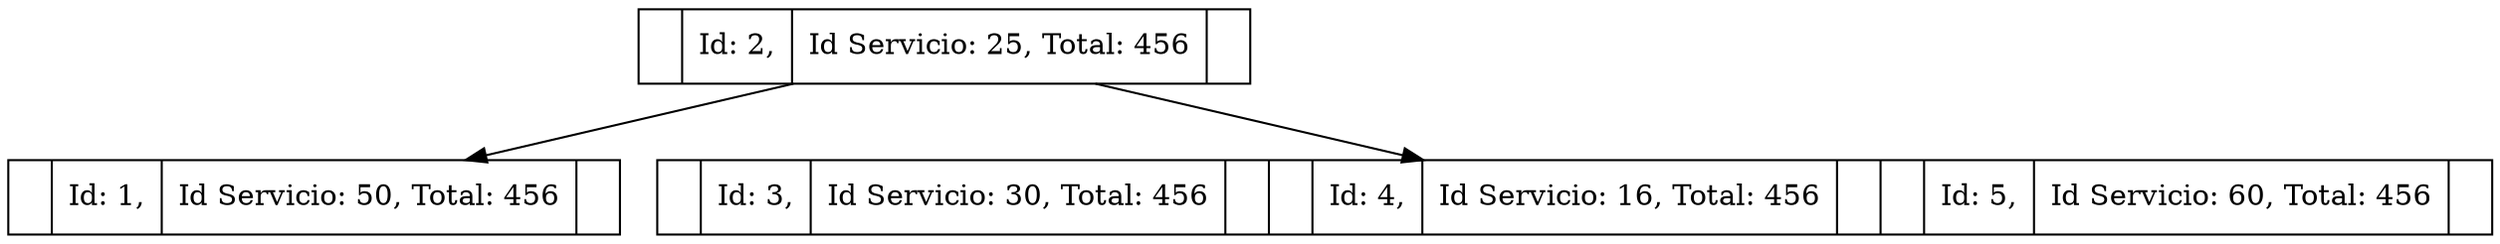 digraph G {
node [shape=record];
47891719 [label="
<f0> |Id: 2, |Id Servicio: 25, Total: 456|<f1>"];47891719 -> 28372289;
28372289 [label="
<f0> |Id: 1, |Id Servicio: 50, Total: 456|<f1>"];47891719 -> 54024015;
54024015 [label="
<f0> |Id: 3, |Id Servicio: 30, Total: 456||<f1> |Id: 4, |Id Servicio: 16, Total: 456||<f2> |Id: 5, |Id Servicio: 60, Total: 456|<f3>"];}
